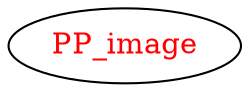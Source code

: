 digraph dependencyGraph {
 concentrate=true;
 ranksep="2.0";
 rankdir="LR"; 
 splines="ortho";
"PP_image" [fontcolor="red"];
}